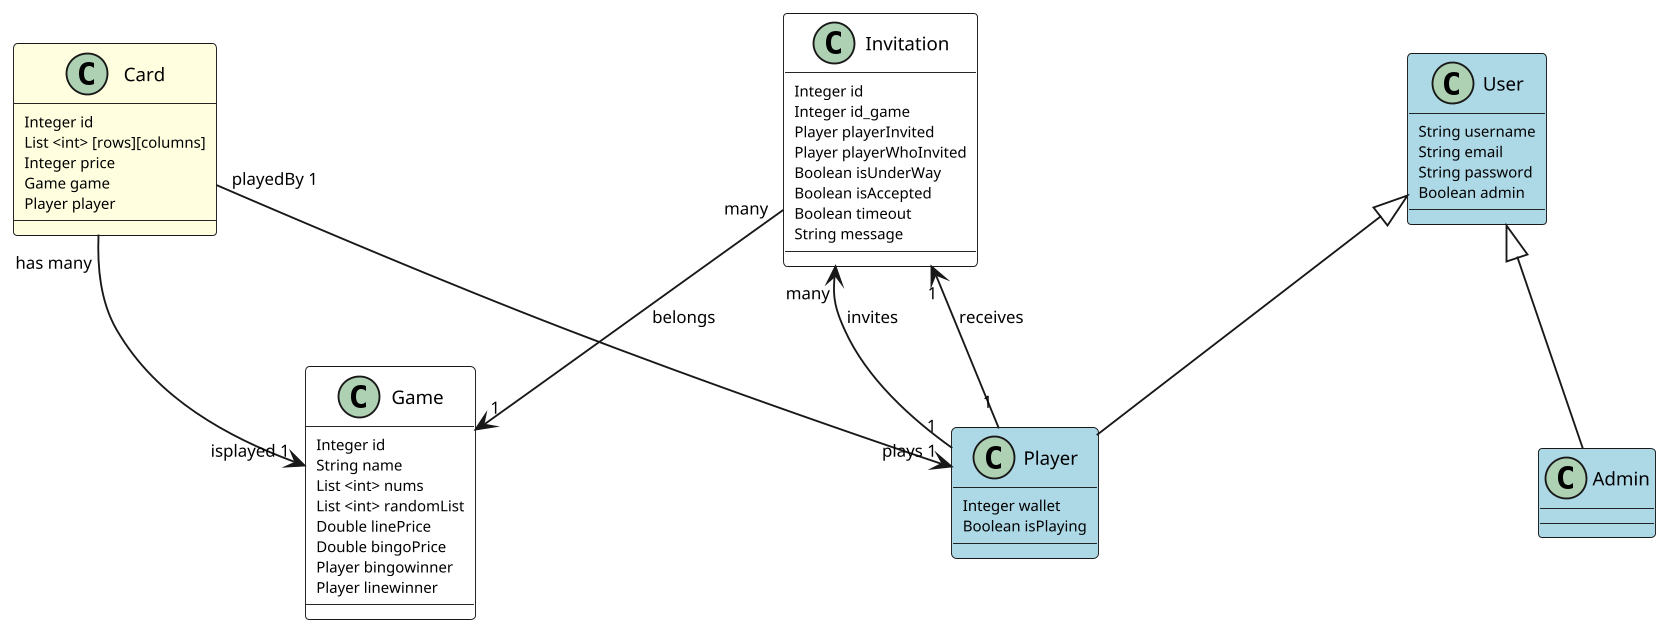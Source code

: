 @startuml
scale 800*800
skinparam dpi 200
skinparam classAttributeFontSize 8
skinparam classArrowFontSize 9
skinparam classFontSize 10
skinparam nodesep 120
skinparam ranksep 40
hide stereotype
skinparam class {
	BackgroundColor White
	BackgroundColor<<User>> LightBlue
	BackgroundColor<<Card>> LightYellow
}

class Card <<Card>> {
    Integer id
    List <int> [rows][columns]
    Integer price
    Game game
    Player player
}

class Invitation <<Invitation>> {
    Integer id
    Integer id_game
    Player playerInvited
    Player playerWhoInvited
    Boolean isUnderWay
    Boolean isAccepted
    Boolean timeout
    String message
}

class Game <<Game>> {
    Integer id
    String name
    List <int> nums
    List <int> randomList
    Double linePrice
    Double bingoPrice
    Player bingowinner
    Player linewinner
}
Card "has many" --> "isplayed 1" Game

class User <<User>> {
    String username
    String email
    String password
    Boolean admin
}

class Player <<User>> extends User {
    Integer wallet
    Boolean isPlaying
}
Card "playedBy 1" --> "plays 1" Player
Invitation "many" <-- "1" Player : invites
Invitation "1" <-- "1" Player : receives
Invitation "many" --> "1" Game : belongs


class Admin <<User>> extends User {

}
@enduml
